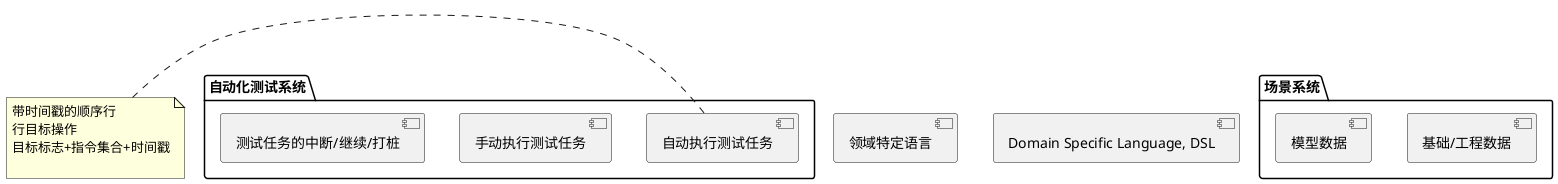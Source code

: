 @startuml

'Domain Specific Language, DSL
component "领域特定语言" as dsl
component "Domain Specific Language, DSL" as server

package "自动化测试系统" {
[自动执行测试任务]
[手动执行测试任务]
[测试任务的中断/继续/打桩]
}
package "场景系统" {
[基础/工程数据]
[模型数据]

}

note left of 自动执行测试任务
带时间戳的顺序行
行目标操作
目标标志+指令集合+时间戳

end note

@enduml